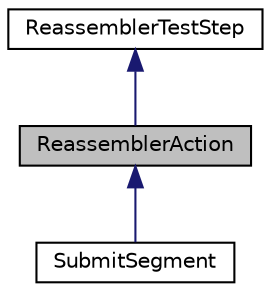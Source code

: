 digraph "ReassemblerAction"
{
 // LATEX_PDF_SIZE
  edge [fontname="Helvetica",fontsize="10",labelfontname="Helvetica",labelfontsize="10"];
  node [fontname="Helvetica",fontsize="10",shape=record];
  Node1 [label="ReassemblerAction",height=0.2,width=0.4,color="black", fillcolor="grey75", style="filled", fontcolor="black",tooltip=" "];
  Node2 -> Node1 [dir="back",color="midnightblue",fontsize="10",style="solid"];
  Node2 [label="ReassemblerTestStep",height=0.2,width=0.4,color="black", fillcolor="white", style="filled",URL="$structReassemblerTestStep.html",tooltip=" "];
  Node1 -> Node3 [dir="back",color="midnightblue",fontsize="10",style="solid"];
  Node3 [label="SubmitSegment",height=0.2,width=0.4,color="black", fillcolor="white", style="filled",URL="$structSubmitSegment.html",tooltip=" "];
}
